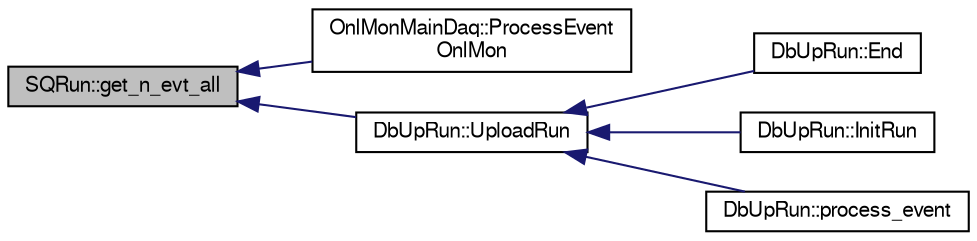 digraph "SQRun::get_n_evt_all"
{
  bgcolor="transparent";
  edge [fontname="FreeSans",fontsize="10",labelfontname="FreeSans",labelfontsize="10"];
  node [fontname="FreeSans",fontsize="10",shape=record];
  rankdir="LR";
  Node1 [label="SQRun::get_n_evt_all",height=0.2,width=0.4,color="black", fillcolor="grey75", style="filled" fontcolor="black"];
  Node1 -> Node2 [dir="back",color="midnightblue",fontsize="10",style="solid",fontname="FreeSans"];
  Node2 [label="OnlMonMainDaq::ProcessEvent\lOnlMon",height=0.2,width=0.4,color="black",URL="$d8/d69/classOnlMonMainDaq.html#af932b6818269817d9f9b9eecb6cabd92"];
  Node1 -> Node3 [dir="back",color="midnightblue",fontsize="10",style="solid",fontname="FreeSans"];
  Node3 [label="DbUpRun::UploadRun",height=0.2,width=0.4,color="black",URL="$d1/de7/classDbUpRun.html#a65b83d0861288f4a4f5d75e1e11a3214"];
  Node3 -> Node4 [dir="back",color="midnightblue",fontsize="10",style="solid",fontname="FreeSans"];
  Node4 [label="DbUpRun::End",height=0.2,width=0.4,color="black",URL="$d1/de7/classDbUpRun.html#aa774e4acba1b9e65244a78265bec930a",tooltip="Called at the end of all processing. "];
  Node3 -> Node5 [dir="back",color="midnightblue",fontsize="10",style="solid",fontname="FreeSans"];
  Node5 [label="DbUpRun::InitRun",height=0.2,width=0.4,color="black",URL="$d1/de7/classDbUpRun.html#a31653ac17e2608e7d60492b198151ae1"];
  Node3 -> Node6 [dir="back",color="midnightblue",fontsize="10",style="solid",fontname="FreeSans"];
  Node6 [label="DbUpRun::process_event",height=0.2,width=0.4,color="black",URL="$d1/de7/classDbUpRun.html#ae2c0caa63e4538730822e423b65e12f3"];
}
